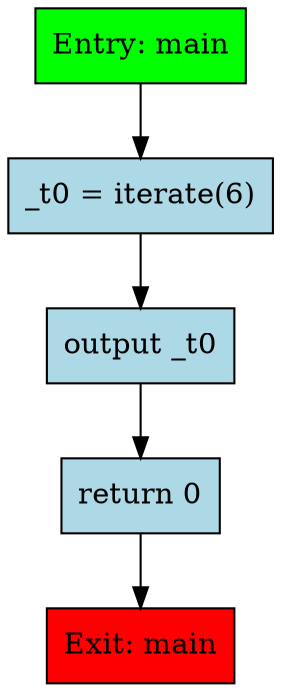 digraph "main_ANF" {
  node [shape=box];
  0 [label="Entry: main", shape=box, fillcolor=green, style=filled];
  1 [label="_t0 = iterate(6)", shape=box, fillcolor=lightblue, style=filled];
  2 [label="output _t0", shape=box, fillcolor=lightblue, style=filled];
  3 [label="return 0", shape=box, fillcolor=lightblue, style=filled];
  4 [label="Exit: main", shape=box, fillcolor=red, style=filled];
  1 -> 2;
  0 -> 1;
  2 -> 3;
  3 -> 4;
}
